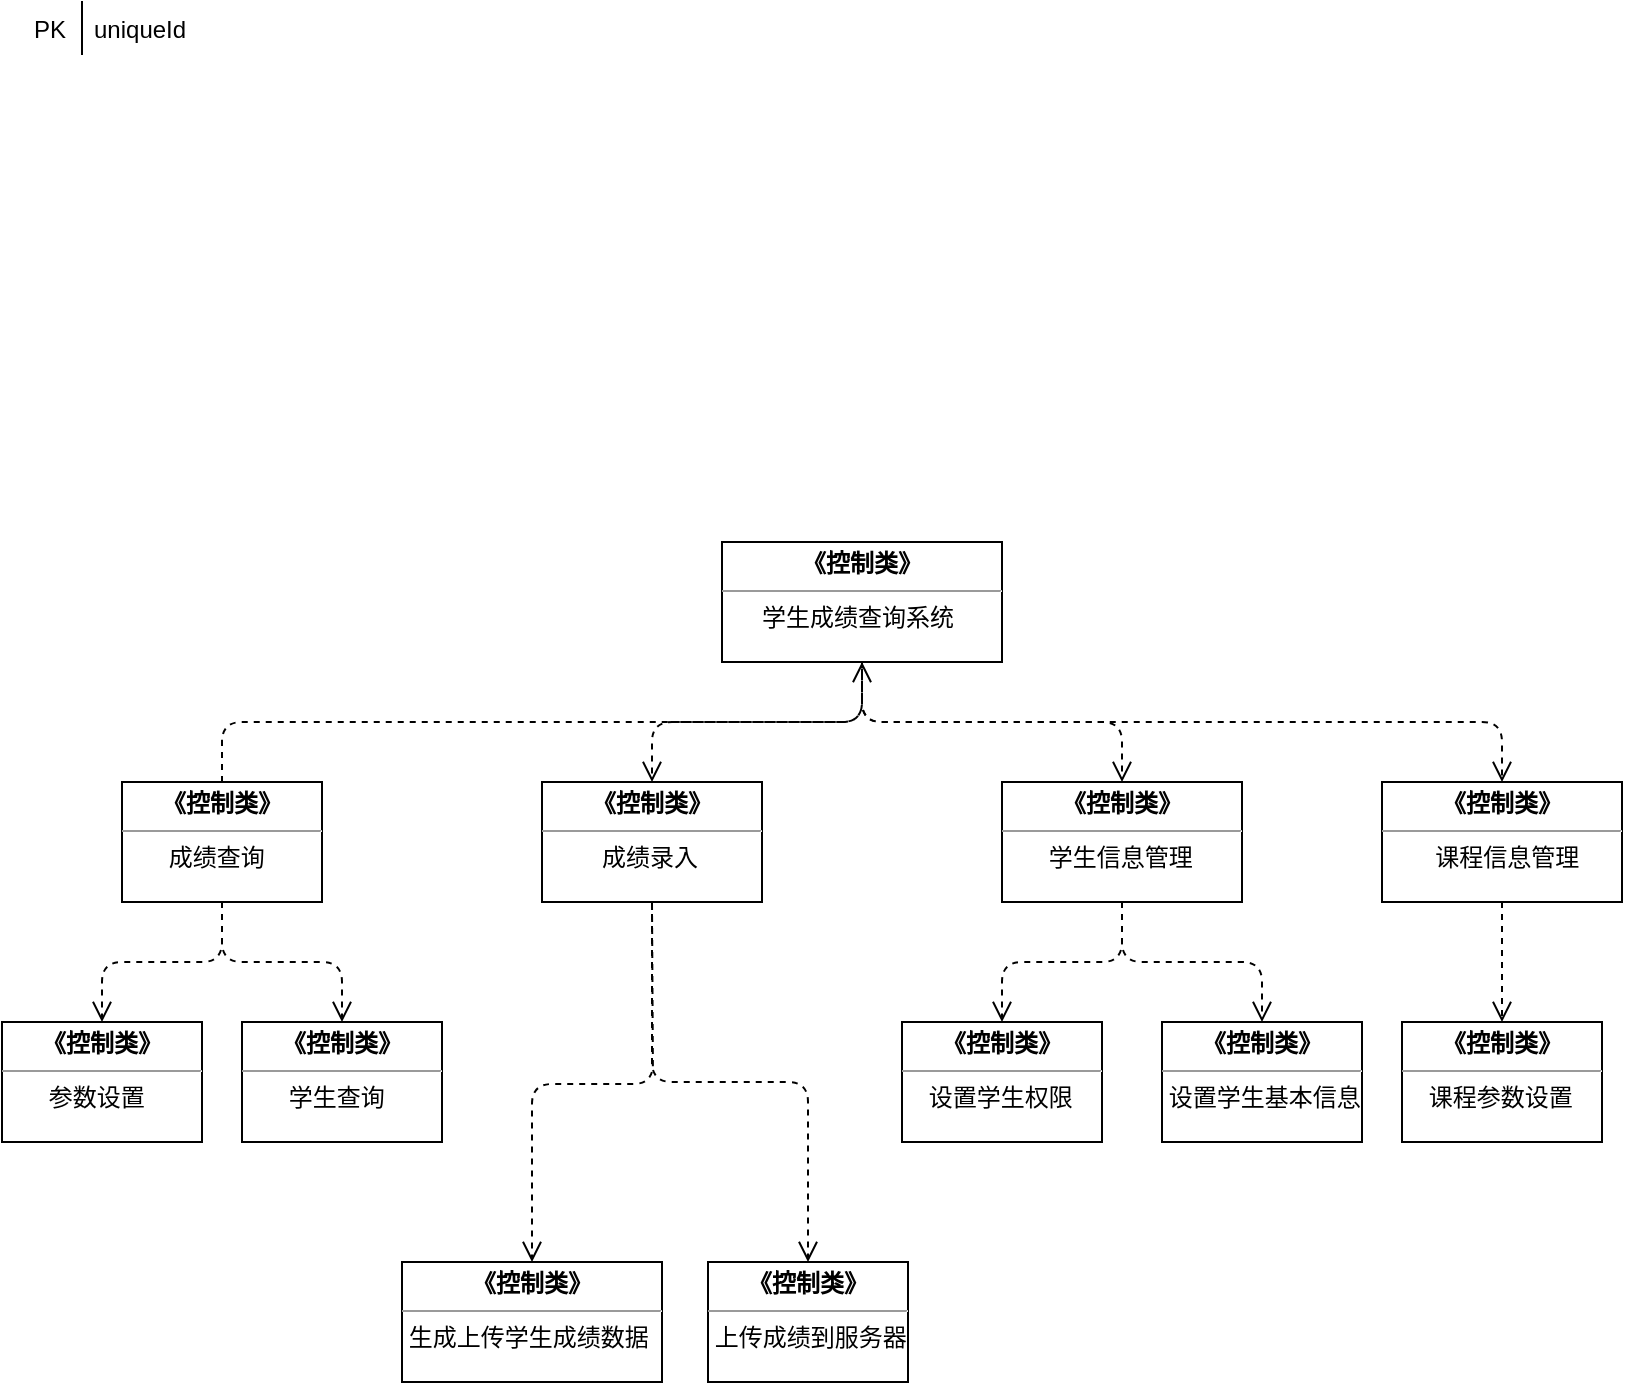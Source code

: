 <mxfile version="10.6.9" type="github"><diagram id="0ITHzZ_E2hVClJe1RaO8" name="第 1 页"><mxGraphModel dx="914" dy="616" grid="1" gridSize="10" guides="1" tooltips="1" connect="1" arrows="1" fold="1" page="1" pageScale="1" pageWidth="827" pageHeight="1169" math="0" shadow="0"><root><mxCell id="0"/><mxCell id="1" parent="0"/><mxCell id="vjU7hVphUP_7AxOclOkX-1" value="uniqueId" style="shape=partialRectangle;top=0;left=0;right=0;bottom=0;align=left;verticalAlign=top;fillColor=none;spacingLeft=34;spacingRight=4;overflow=hidden;rotatable=0;points=[[0,0.5],[1,0.5]];portConstraint=eastwest;dropTarget=0;fontSize=12;" vertex="1" parent="1"><mxGeometry x="20" y="20" width="90" height="26" as="geometry"/></mxCell><mxCell id="vjU7hVphUP_7AxOclOkX-2" value="PK" style="shape=partialRectangle;top=0;left=0;bottom=0;fillColor=none;align=left;verticalAlign=top;spacingLeft=4;spacingRight=4;overflow=hidden;rotatable=0;points=[];portConstraint=eastwest;part=1;fontSize=12;" vertex="1" connectable="0" parent="vjU7hVphUP_7AxOclOkX-1"><mxGeometry width="30" height="26" as="geometry"/></mxCell><mxCell id="vjU7hVphUP_7AxOclOkX-4" value="&lt;p style=&quot;margin: 0px ; margin-top: 4px ; text-align: center&quot;&gt;&lt;b&gt;《控制类》&lt;/b&gt;&lt;/p&gt;&lt;hr size=&quot;1&quot;&gt;&lt;div style=&quot;height: 2px&quot;&gt;&amp;nbsp; &amp;nbsp; &amp;nbsp; 学生成绩查询系统&lt;/div&gt;" style="verticalAlign=top;align=left;overflow=fill;fontSize=12;fontFamily=Helvetica;html=1;" vertex="1" parent="1"><mxGeometry x="370" y="290" width="140" height="60" as="geometry"/></mxCell><mxCell id="vjU7hVphUP_7AxOclOkX-5" value="&lt;p style=&quot;margin: 0px ; margin-top: 4px ; text-align: center&quot;&gt;&lt;b&gt;《控制类》&lt;/b&gt;&lt;/p&gt;&lt;hr size=&quot;1&quot;&gt;&lt;div style=&quot;height: 2px&quot;&gt;&amp;nbsp; &amp;nbsp; &amp;nbsp; &amp;nbsp;成绩查询&lt;/div&gt;" style="verticalAlign=top;align=left;overflow=fill;fontSize=12;fontFamily=Helvetica;html=1;" vertex="1" parent="1"><mxGeometry x="70" y="410" width="100" height="60" as="geometry"/></mxCell><mxCell id="vjU7hVphUP_7AxOclOkX-6" value="&lt;p style=&quot;margin: 0px ; margin-top: 4px ; text-align: center&quot;&gt;&lt;b&gt;《控制类》&lt;/b&gt;&lt;/p&gt;&lt;hr size=&quot;1&quot;&gt;&lt;div style=&quot;height: 2px&quot;&gt;&amp;nbsp; &amp;nbsp; &amp;nbsp; &amp;nbsp; &amp;nbsp;成绩录入&lt;/div&gt;" style="verticalAlign=top;align=left;overflow=fill;fontSize=12;fontFamily=Helvetica;html=1;" vertex="1" parent="1"><mxGeometry x="280" y="410" width="110" height="60" as="geometry"/></mxCell><mxCell id="vjU7hVphUP_7AxOclOkX-7" value="&lt;p style=&quot;margin: 0px ; margin-top: 4px ; text-align: center&quot;&gt;&lt;b&gt;《控制类》&lt;/b&gt;&lt;/p&gt;&lt;hr size=&quot;1&quot;&gt;&lt;div style=&quot;height: 2px&quot;&gt;&amp;nbsp; &amp;nbsp; &amp;nbsp; &amp;nbsp;学生信息管理&lt;/div&gt;" style="verticalAlign=top;align=left;overflow=fill;fontSize=12;fontFamily=Helvetica;html=1;" vertex="1" parent="1"><mxGeometry x="510" y="410" width="120" height="60" as="geometry"/></mxCell><mxCell id="vjU7hVphUP_7AxOclOkX-8" value="&lt;p style=&quot;margin: 0px ; margin-top: 4px ; text-align: center&quot;&gt;&lt;b&gt;《控制类》&lt;/b&gt;&lt;/p&gt;&lt;hr size=&quot;1&quot;&gt;&lt;div style=&quot;height: 2px&quot;&gt;&amp;nbsp; &amp;nbsp; &amp;nbsp; &amp;nbsp; 课程信息管理&lt;/div&gt;" style="verticalAlign=top;align=left;overflow=fill;fontSize=12;fontFamily=Helvetica;html=1;" vertex="1" parent="1"><mxGeometry x="700" y="410" width="120" height="60" as="geometry"/></mxCell><mxCell id="vjU7hVphUP_7AxOclOkX-9" value="" style="html=1;verticalAlign=bottom;endArrow=open;dashed=1;endSize=8;exitX=0.5;exitY=0;exitDx=0;exitDy=0;entryX=0.5;entryY=1;entryDx=0;entryDy=0;edgeStyle=orthogonalEdgeStyle;" edge="1" parent="1" source="vjU7hVphUP_7AxOclOkX-5" target="vjU7hVphUP_7AxOclOkX-4"><mxGeometry x="1" y="-54" relative="1" as="geometry"><mxPoint x="120" y="330" as="sourcePoint"/><mxPoint x="210" y="310" as="targetPoint"/><mxPoint x="-20" y="4" as="offset"/></mxGeometry></mxCell><mxCell id="vjU7hVphUP_7AxOclOkX-17" value="" style="html=1;verticalAlign=bottom;endArrow=open;dashed=1;endSize=8;entryX=0.5;entryY=0;entryDx=0;entryDy=0;edgeStyle=orthogonalEdgeStyle;" edge="1" parent="1" target="vjU7hVphUP_7AxOclOkX-6"><mxGeometry x="1" y="-54" relative="1" as="geometry"><mxPoint x="440" y="350" as="sourcePoint"/><mxPoint x="120" y="420" as="targetPoint"/><Array as="points"><mxPoint x="440" y="380"/><mxPoint x="335" y="380"/></Array><mxPoint x="-20" y="4" as="offset"/></mxGeometry></mxCell><mxCell id="vjU7hVphUP_7AxOclOkX-18" value="" style="html=1;verticalAlign=bottom;endArrow=open;dashed=1;endSize=8;exitX=0.5;exitY=1;exitDx=0;exitDy=0;entryX=0.5;entryY=0;entryDx=0;entryDy=0;edgeStyle=orthogonalEdgeStyle;" edge="1" parent="1" source="vjU7hVphUP_7AxOclOkX-4" target="vjU7hVphUP_7AxOclOkX-7"><mxGeometry x="1" y="-54" relative="1" as="geometry"><mxPoint x="460" y="370" as="sourcePoint"/><mxPoint x="130" y="430" as="targetPoint"/><mxPoint x="-20" y="4" as="offset"/></mxGeometry></mxCell><mxCell id="vjU7hVphUP_7AxOclOkX-19" value="" style="html=1;verticalAlign=bottom;endArrow=open;dashed=1;endSize=8;exitX=0.5;exitY=1;exitDx=0;exitDy=0;entryX=0.5;entryY=0;entryDx=0;entryDy=0;edgeStyle=orthogonalEdgeStyle;" edge="1" parent="1" source="vjU7hVphUP_7AxOclOkX-4" target="vjU7hVphUP_7AxOclOkX-8"><mxGeometry x="1" y="-54" relative="1" as="geometry"><mxPoint x="470" y="380" as="sourcePoint"/><mxPoint x="140" y="440" as="targetPoint"/><mxPoint x="-20" y="4" as="offset"/></mxGeometry></mxCell><mxCell id="vjU7hVphUP_7AxOclOkX-21" value="&lt;p style=&quot;margin: 0px ; margin-top: 4px ; text-align: center&quot;&gt;&lt;b&gt;《控制类》&lt;/b&gt;&lt;/p&gt;&lt;hr size=&quot;1&quot;&gt;&lt;div style=&quot;height: 2px&quot;&gt;&amp;nbsp; &amp;nbsp; &amp;nbsp; &amp;nbsp;参数设置&lt;/div&gt;" style="verticalAlign=top;align=left;overflow=fill;fontSize=12;fontFamily=Helvetica;html=1;" vertex="1" parent="1"><mxGeometry x="10" y="530" width="100" height="60" as="geometry"/></mxCell><mxCell id="vjU7hVphUP_7AxOclOkX-23" value="&lt;p style=&quot;margin: 0px ; margin-top: 4px ; text-align: center&quot;&gt;&lt;b&gt;《控制类》&lt;/b&gt;&lt;/p&gt;&lt;hr size=&quot;1&quot;&gt;&lt;div style=&quot;height: 2px&quot;&gt;&amp;nbsp; &amp;nbsp; &amp;nbsp; &amp;nbsp;学生查询&lt;/div&gt;" style="verticalAlign=top;align=left;overflow=fill;fontSize=12;fontFamily=Helvetica;html=1;" vertex="1" parent="1"><mxGeometry x="130" y="530" width="100" height="60" as="geometry"/></mxCell><mxCell id="vjU7hVphUP_7AxOclOkX-24" value="&lt;p style=&quot;margin: 0px ; margin-top: 4px ; text-align: center&quot;&gt;&lt;b&gt;《控制类》&lt;/b&gt;&lt;/p&gt;&lt;hr size=&quot;1&quot;&gt;&lt;div style=&quot;height: 2px&quot;&gt;&amp;nbsp;生成上传学生&lt;span&gt;成绩数据&lt;/span&gt;&lt;/div&gt;" style="verticalAlign=top;align=left;overflow=fill;fontSize=12;fontFamily=Helvetica;html=1;" vertex="1" parent="1"><mxGeometry x="210" y="650" width="130" height="60" as="geometry"/></mxCell><mxCell id="vjU7hVphUP_7AxOclOkX-25" value="&lt;p style=&quot;margin: 0px ; margin-top: 4px ; text-align: center&quot;&gt;&lt;b&gt;《控制类》&lt;/b&gt;&lt;/p&gt;&lt;hr size=&quot;1&quot;&gt;&lt;div style=&quot;height: 2px&quot;&gt;&amp;nbsp;设置学生基本信息&lt;/div&gt;" style="verticalAlign=top;align=left;overflow=fill;fontSize=12;fontFamily=Helvetica;html=1;" vertex="1" parent="1"><mxGeometry x="590" y="530" width="100" height="60" as="geometry"/></mxCell><mxCell id="vjU7hVphUP_7AxOclOkX-26" value="&lt;p style=&quot;margin: 0px ; margin-top: 4px ; text-align: center&quot;&gt;&lt;b&gt;《控制类》&lt;/b&gt;&lt;/p&gt;&lt;hr size=&quot;1&quot;&gt;&lt;div style=&quot;height: 2px&quot;&gt;&amp;nbsp; &amp;nbsp; 设置学生权限&lt;/div&gt;" style="verticalAlign=top;align=left;overflow=fill;fontSize=12;fontFamily=Helvetica;html=1;" vertex="1" parent="1"><mxGeometry x="460" y="530" width="100" height="60" as="geometry"/></mxCell><mxCell id="vjU7hVphUP_7AxOclOkX-27" value="&lt;p style=&quot;margin: 0px ; margin-top: 4px ; text-align: center&quot;&gt;&lt;b&gt;《控制类》&lt;/b&gt;&lt;/p&gt;&lt;hr size=&quot;1&quot;&gt;&lt;div style=&quot;height: 2px&quot;&gt;&amp;nbsp;上传成绩到服务器&lt;/div&gt;" style="verticalAlign=top;align=left;overflow=fill;fontSize=12;fontFamily=Helvetica;html=1;" vertex="1" parent="1"><mxGeometry x="363" y="650" width="100" height="60" as="geometry"/></mxCell><mxCell id="vjU7hVphUP_7AxOclOkX-28" value="&lt;p style=&quot;margin: 0px ; margin-top: 4px ; text-align: center&quot;&gt;&lt;b&gt;《控制类》&lt;/b&gt;&lt;/p&gt;&lt;hr size=&quot;1&quot;&gt;&lt;div style=&quot;height: 2px&quot;&gt;&amp;nbsp; &amp;nbsp; 课程参数设置&lt;/div&gt;" style="verticalAlign=top;align=left;overflow=fill;fontSize=12;fontFamily=Helvetica;html=1;" vertex="1" parent="1"><mxGeometry x="710" y="530" width="100" height="60" as="geometry"/></mxCell><mxCell id="vjU7hVphUP_7AxOclOkX-29" value="" style="html=1;verticalAlign=bottom;endArrow=open;dashed=1;endSize=8;exitX=0.5;exitY=1;exitDx=0;exitDy=0;edgeStyle=orthogonalEdgeStyle;" edge="1" parent="1" source="vjU7hVphUP_7AxOclOkX-5" target="vjU7hVphUP_7AxOclOkX-21"><mxGeometry x="1" y="-54" relative="1" as="geometry"><mxPoint x="130" y="420" as="sourcePoint"/><mxPoint x="450" y="360" as="targetPoint"/><mxPoint x="-20" y="4" as="offset"/></mxGeometry></mxCell><mxCell id="vjU7hVphUP_7AxOclOkX-30" value="" style="html=1;verticalAlign=bottom;endArrow=open;dashed=1;endSize=8;edgeStyle=orthogonalEdgeStyle;" edge="1" parent="1" target="vjU7hVphUP_7AxOclOkX-23"><mxGeometry x="1" y="-54" relative="1" as="geometry"><mxPoint x="120" y="470" as="sourcePoint"/><mxPoint x="70" y="540" as="targetPoint"/><mxPoint x="-20" y="4" as="offset"/><Array as="points"><mxPoint x="120" y="500"/><mxPoint x="180" y="500"/></Array></mxGeometry></mxCell><mxCell id="vjU7hVphUP_7AxOclOkX-31" value="" style="html=1;verticalAlign=bottom;endArrow=open;dashed=1;endSize=8;edgeStyle=orthogonalEdgeStyle;" edge="1" parent="1" target="vjU7hVphUP_7AxOclOkX-24"><mxGeometry x="1" y="-54" relative="1" as="geometry"><mxPoint x="335" y="471" as="sourcePoint"/><mxPoint x="80" y="550" as="targetPoint"/><mxPoint x="-20" y="4" as="offset"/></mxGeometry></mxCell><mxCell id="vjU7hVphUP_7AxOclOkX-32" value="" style="html=1;verticalAlign=bottom;endArrow=open;dashed=1;endSize=8;exitX=0.5;exitY=1;exitDx=0;exitDy=0;edgeStyle=orthogonalEdgeStyle;" edge="1" parent="1" source="vjU7hVphUP_7AxOclOkX-6" target="vjU7hVphUP_7AxOclOkX-27"><mxGeometry x="1" y="-54" relative="1" as="geometry"><mxPoint x="335" y="481" as="sourcePoint"/><mxPoint x="285" y="660" as="targetPoint"/><mxPoint x="-20" y="4" as="offset"/></mxGeometry></mxCell><mxCell id="vjU7hVphUP_7AxOclOkX-33" value="" style="html=1;verticalAlign=bottom;endArrow=open;dashed=1;endSize=8;exitX=0.5;exitY=1;exitDx=0;exitDy=0;edgeStyle=orthogonalEdgeStyle;" edge="1" parent="1" source="vjU7hVphUP_7AxOclOkX-7" target="vjU7hVphUP_7AxOclOkX-26"><mxGeometry x="1" y="-54" relative="1" as="geometry"><mxPoint x="345" y="480" as="sourcePoint"/><mxPoint x="423" y="660" as="targetPoint"/><mxPoint x="-20" y="4" as="offset"/></mxGeometry></mxCell><mxCell id="vjU7hVphUP_7AxOclOkX-34" value="" style="html=1;verticalAlign=bottom;endArrow=open;dashed=1;endSize=8;edgeStyle=orthogonalEdgeStyle;entryX=0.5;entryY=0;entryDx=0;entryDy=0;" edge="1" parent="1" target="vjU7hVphUP_7AxOclOkX-25"><mxGeometry x="1" y="-54" relative="1" as="geometry"><mxPoint x="570" y="470" as="sourcePoint"/><mxPoint x="520" y="540" as="targetPoint"/><mxPoint x="-20" y="4" as="offset"/><Array as="points"><mxPoint x="570" y="500"/><mxPoint x="640" y="500"/></Array></mxGeometry></mxCell><mxCell id="vjU7hVphUP_7AxOclOkX-35" value="" style="html=1;verticalAlign=bottom;endArrow=open;dashed=1;endSize=8;exitX=0.5;exitY=1;exitDx=0;exitDy=0;edgeStyle=orthogonalEdgeStyle;" edge="1" parent="1" source="vjU7hVphUP_7AxOclOkX-8" target="vjU7hVphUP_7AxOclOkX-28"><mxGeometry x="1" y="-54" relative="1" as="geometry"><mxPoint x="590" y="490" as="sourcePoint"/><mxPoint x="530" y="550" as="targetPoint"/><mxPoint x="-20" y="4" as="offset"/></mxGeometry></mxCell></root></mxGraphModel></diagram></mxfile>